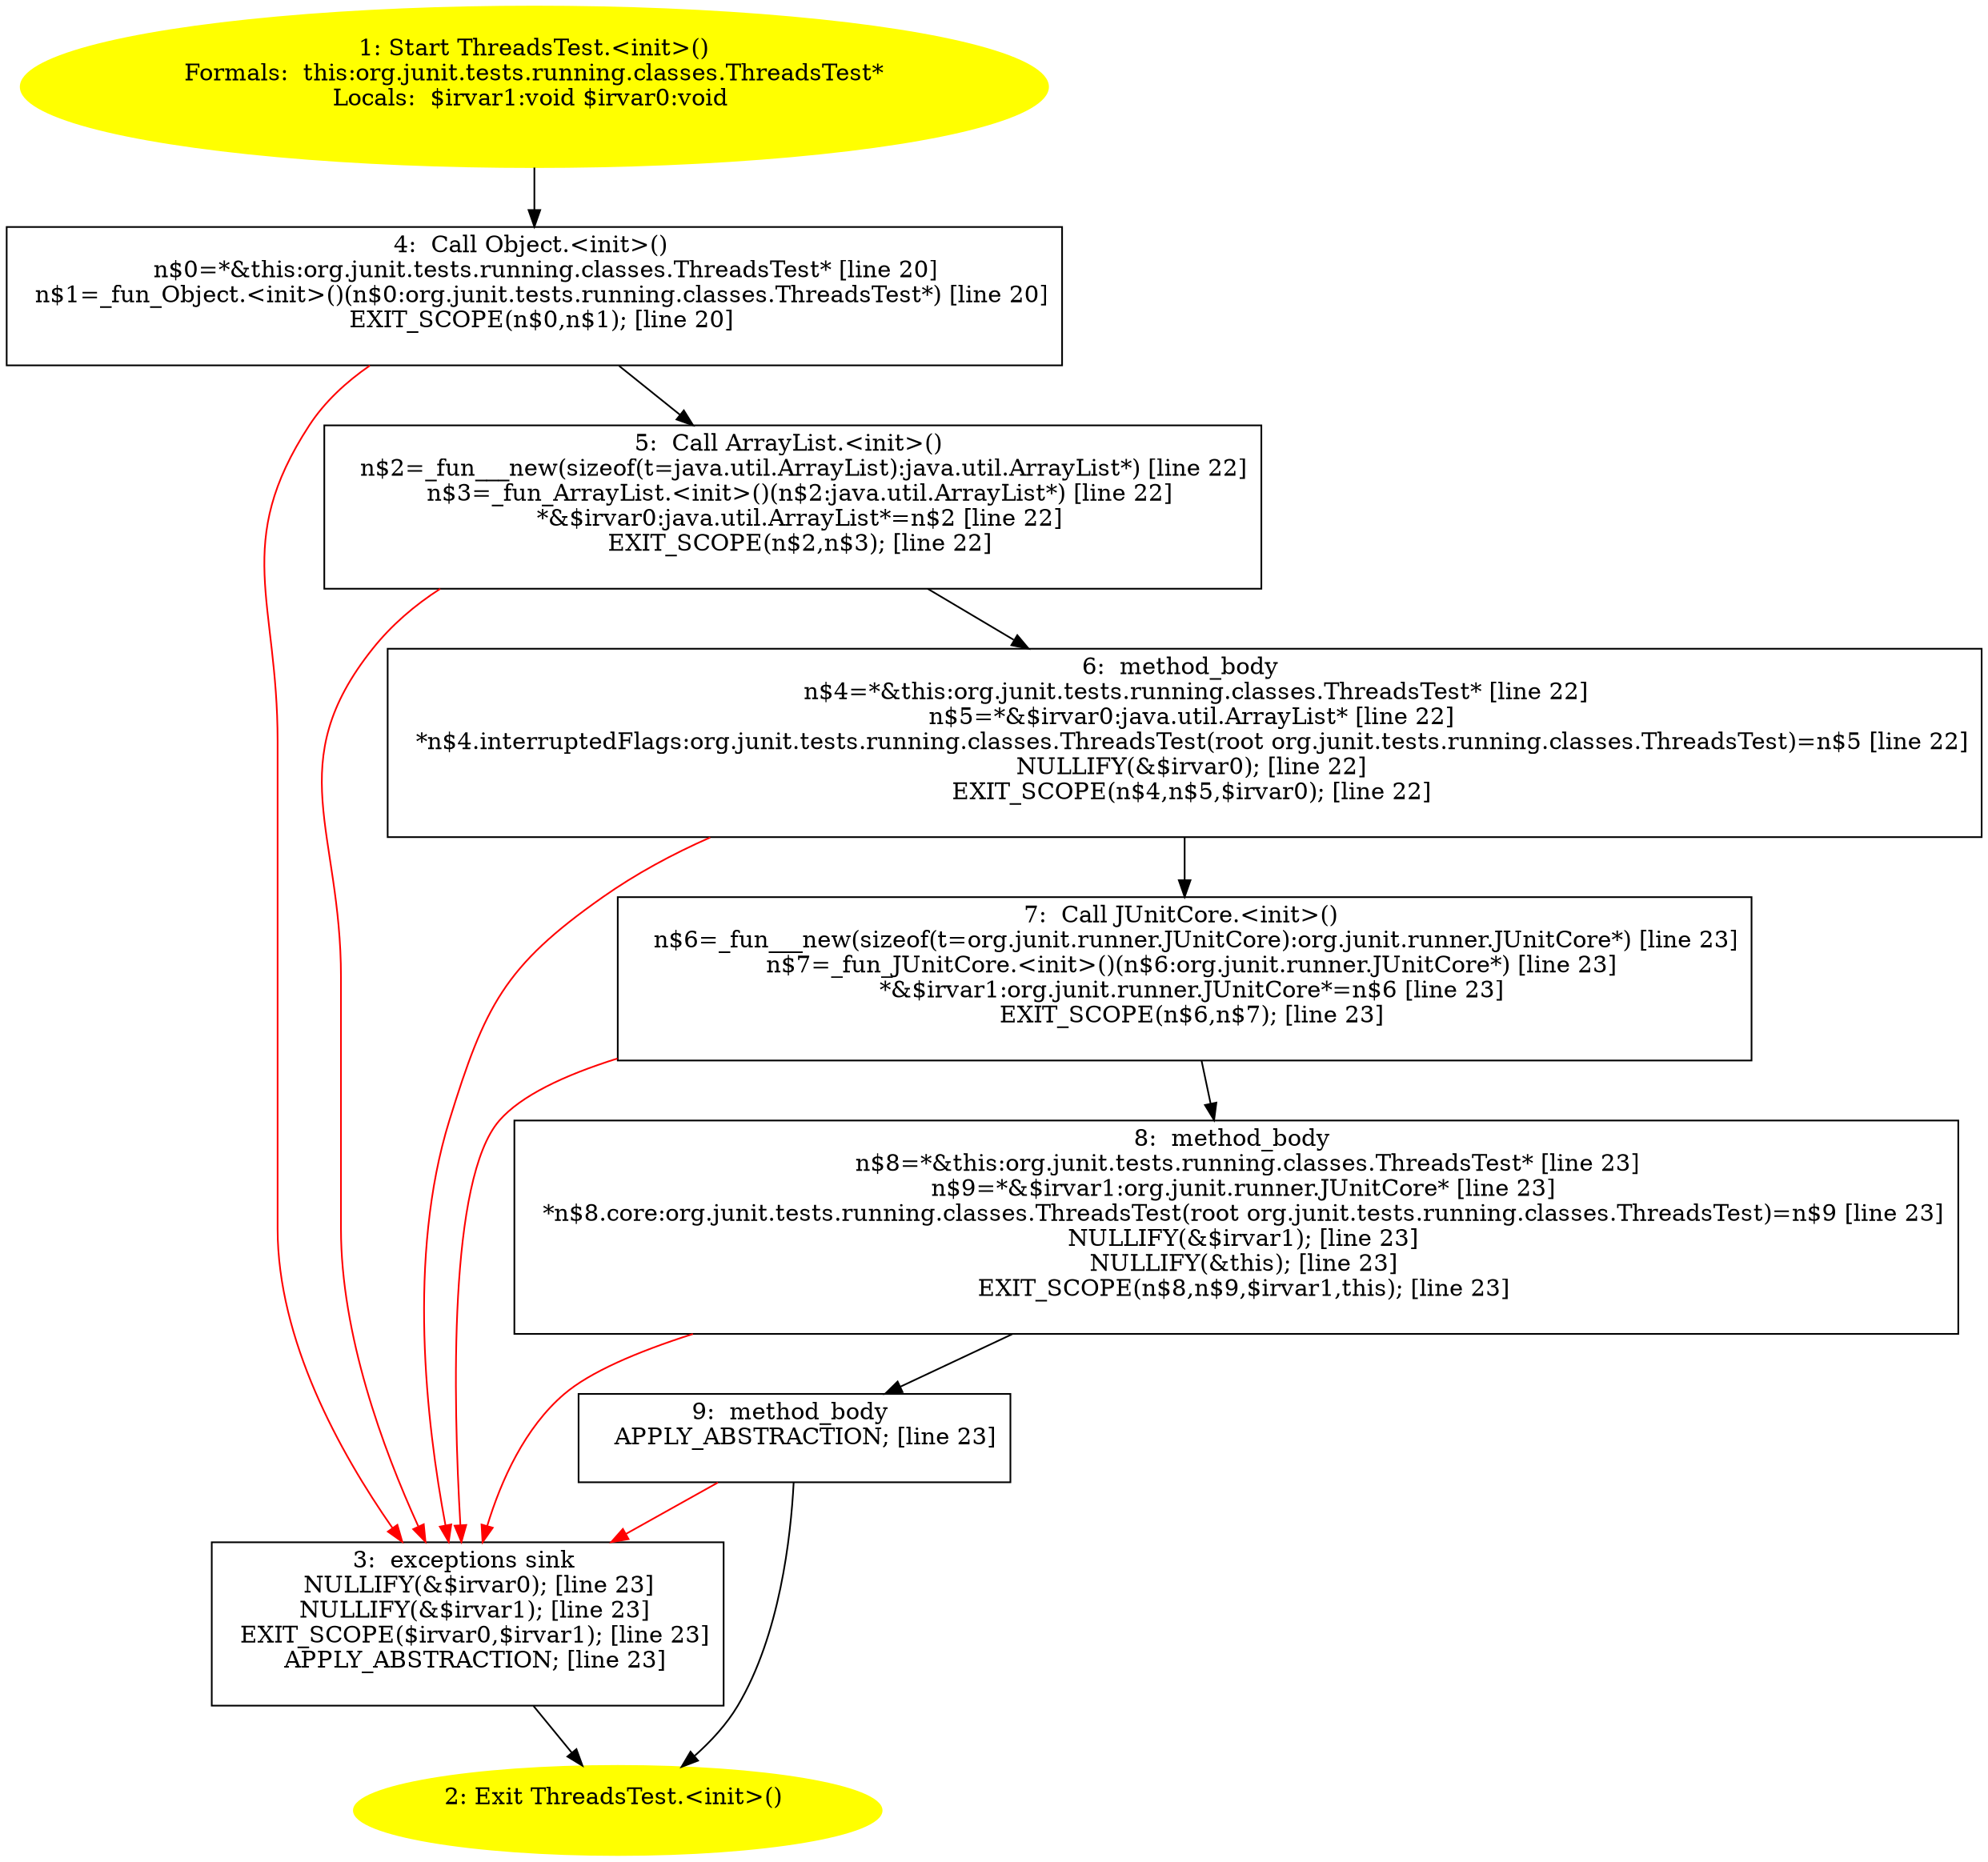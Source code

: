 /* @generated */
digraph cfg {
"org.junit.tests.running.classes.ThreadsTest.<init>().a0a4b8b2ba2fde604d81fe71a024f74a_1" [label="1: Start ThreadsTest.<init>()\nFormals:  this:org.junit.tests.running.classes.ThreadsTest*\nLocals:  $irvar1:void $irvar0:void \n  " color=yellow style=filled]
	

	 "org.junit.tests.running.classes.ThreadsTest.<init>().a0a4b8b2ba2fde604d81fe71a024f74a_1" -> "org.junit.tests.running.classes.ThreadsTest.<init>().a0a4b8b2ba2fde604d81fe71a024f74a_4" ;
"org.junit.tests.running.classes.ThreadsTest.<init>().a0a4b8b2ba2fde604d81fe71a024f74a_2" [label="2: Exit ThreadsTest.<init>() \n  " color=yellow style=filled]
	

"org.junit.tests.running.classes.ThreadsTest.<init>().a0a4b8b2ba2fde604d81fe71a024f74a_3" [label="3:  exceptions sink \n   NULLIFY(&$irvar0); [line 23]\n  NULLIFY(&$irvar1); [line 23]\n  EXIT_SCOPE($irvar0,$irvar1); [line 23]\n  APPLY_ABSTRACTION; [line 23]\n " shape="box"]
	

	 "org.junit.tests.running.classes.ThreadsTest.<init>().a0a4b8b2ba2fde604d81fe71a024f74a_3" -> "org.junit.tests.running.classes.ThreadsTest.<init>().a0a4b8b2ba2fde604d81fe71a024f74a_2" ;
"org.junit.tests.running.classes.ThreadsTest.<init>().a0a4b8b2ba2fde604d81fe71a024f74a_4" [label="4:  Call Object.<init>() \n   n$0=*&this:org.junit.tests.running.classes.ThreadsTest* [line 20]\n  n$1=_fun_Object.<init>()(n$0:org.junit.tests.running.classes.ThreadsTest*) [line 20]\n  EXIT_SCOPE(n$0,n$1); [line 20]\n " shape="box"]
	

	 "org.junit.tests.running.classes.ThreadsTest.<init>().a0a4b8b2ba2fde604d81fe71a024f74a_4" -> "org.junit.tests.running.classes.ThreadsTest.<init>().a0a4b8b2ba2fde604d81fe71a024f74a_5" ;
	 "org.junit.tests.running.classes.ThreadsTest.<init>().a0a4b8b2ba2fde604d81fe71a024f74a_4" -> "org.junit.tests.running.classes.ThreadsTest.<init>().a0a4b8b2ba2fde604d81fe71a024f74a_3" [color="red" ];
"org.junit.tests.running.classes.ThreadsTest.<init>().a0a4b8b2ba2fde604d81fe71a024f74a_5" [label="5:  Call ArrayList.<init>() \n   n$2=_fun___new(sizeof(t=java.util.ArrayList):java.util.ArrayList*) [line 22]\n  n$3=_fun_ArrayList.<init>()(n$2:java.util.ArrayList*) [line 22]\n  *&$irvar0:java.util.ArrayList*=n$2 [line 22]\n  EXIT_SCOPE(n$2,n$3); [line 22]\n " shape="box"]
	

	 "org.junit.tests.running.classes.ThreadsTest.<init>().a0a4b8b2ba2fde604d81fe71a024f74a_5" -> "org.junit.tests.running.classes.ThreadsTest.<init>().a0a4b8b2ba2fde604d81fe71a024f74a_6" ;
	 "org.junit.tests.running.classes.ThreadsTest.<init>().a0a4b8b2ba2fde604d81fe71a024f74a_5" -> "org.junit.tests.running.classes.ThreadsTest.<init>().a0a4b8b2ba2fde604d81fe71a024f74a_3" [color="red" ];
"org.junit.tests.running.classes.ThreadsTest.<init>().a0a4b8b2ba2fde604d81fe71a024f74a_6" [label="6:  method_body \n   n$4=*&this:org.junit.tests.running.classes.ThreadsTest* [line 22]\n  n$5=*&$irvar0:java.util.ArrayList* [line 22]\n  *n$4.interruptedFlags:org.junit.tests.running.classes.ThreadsTest(root org.junit.tests.running.classes.ThreadsTest)=n$5 [line 22]\n  NULLIFY(&$irvar0); [line 22]\n  EXIT_SCOPE(n$4,n$5,$irvar0); [line 22]\n " shape="box"]
	

	 "org.junit.tests.running.classes.ThreadsTest.<init>().a0a4b8b2ba2fde604d81fe71a024f74a_6" -> "org.junit.tests.running.classes.ThreadsTest.<init>().a0a4b8b2ba2fde604d81fe71a024f74a_7" ;
	 "org.junit.tests.running.classes.ThreadsTest.<init>().a0a4b8b2ba2fde604d81fe71a024f74a_6" -> "org.junit.tests.running.classes.ThreadsTest.<init>().a0a4b8b2ba2fde604d81fe71a024f74a_3" [color="red" ];
"org.junit.tests.running.classes.ThreadsTest.<init>().a0a4b8b2ba2fde604d81fe71a024f74a_7" [label="7:  Call JUnitCore.<init>() \n   n$6=_fun___new(sizeof(t=org.junit.runner.JUnitCore):org.junit.runner.JUnitCore*) [line 23]\n  n$7=_fun_JUnitCore.<init>()(n$6:org.junit.runner.JUnitCore*) [line 23]\n  *&$irvar1:org.junit.runner.JUnitCore*=n$6 [line 23]\n  EXIT_SCOPE(n$6,n$7); [line 23]\n " shape="box"]
	

	 "org.junit.tests.running.classes.ThreadsTest.<init>().a0a4b8b2ba2fde604d81fe71a024f74a_7" -> "org.junit.tests.running.classes.ThreadsTest.<init>().a0a4b8b2ba2fde604d81fe71a024f74a_8" ;
	 "org.junit.tests.running.classes.ThreadsTest.<init>().a0a4b8b2ba2fde604d81fe71a024f74a_7" -> "org.junit.tests.running.classes.ThreadsTest.<init>().a0a4b8b2ba2fde604d81fe71a024f74a_3" [color="red" ];
"org.junit.tests.running.classes.ThreadsTest.<init>().a0a4b8b2ba2fde604d81fe71a024f74a_8" [label="8:  method_body \n   n$8=*&this:org.junit.tests.running.classes.ThreadsTest* [line 23]\n  n$9=*&$irvar1:org.junit.runner.JUnitCore* [line 23]\n  *n$8.core:org.junit.tests.running.classes.ThreadsTest(root org.junit.tests.running.classes.ThreadsTest)=n$9 [line 23]\n  NULLIFY(&$irvar1); [line 23]\n  NULLIFY(&this); [line 23]\n  EXIT_SCOPE(n$8,n$9,$irvar1,this); [line 23]\n " shape="box"]
	

	 "org.junit.tests.running.classes.ThreadsTest.<init>().a0a4b8b2ba2fde604d81fe71a024f74a_8" -> "org.junit.tests.running.classes.ThreadsTest.<init>().a0a4b8b2ba2fde604d81fe71a024f74a_9" ;
	 "org.junit.tests.running.classes.ThreadsTest.<init>().a0a4b8b2ba2fde604d81fe71a024f74a_8" -> "org.junit.tests.running.classes.ThreadsTest.<init>().a0a4b8b2ba2fde604d81fe71a024f74a_3" [color="red" ];
"org.junit.tests.running.classes.ThreadsTest.<init>().a0a4b8b2ba2fde604d81fe71a024f74a_9" [label="9:  method_body \n   APPLY_ABSTRACTION; [line 23]\n " shape="box"]
	

	 "org.junit.tests.running.classes.ThreadsTest.<init>().a0a4b8b2ba2fde604d81fe71a024f74a_9" -> "org.junit.tests.running.classes.ThreadsTest.<init>().a0a4b8b2ba2fde604d81fe71a024f74a_2" ;
	 "org.junit.tests.running.classes.ThreadsTest.<init>().a0a4b8b2ba2fde604d81fe71a024f74a_9" -> "org.junit.tests.running.classes.ThreadsTest.<init>().a0a4b8b2ba2fde604d81fe71a024f74a_3" [color="red" ];
}
